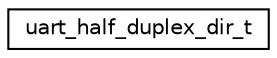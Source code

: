 digraph "Graphical Class Hierarchy"
{
 // LATEX_PDF_SIZE
  edge [fontname="Helvetica",fontsize="10",labelfontname="Helvetica",labelfontsize="10"];
  node [fontname="Helvetica",fontsize="10",shape=record];
  rankdir="LR";
  Node0 [label="uart_half_duplex_dir_t",height=0.2,width=0.4,color="black", fillcolor="white", style="filled",URL="$structuart__half__duplex__dir__t.html",tooltip="half-duplex UART direction management method type"];
}
